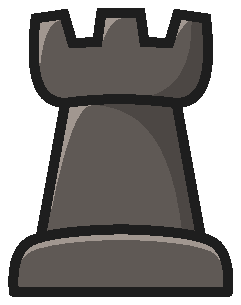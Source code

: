 % Converted from PostScript(TM) to MetaPost by pstoedit
% MetaPost backend contributed by Scott Pakin <scott+ps2ed_AT_pakin.org>
% pstoedit is Copyright (C) 1993 - 2020 Wolfgang Glunz <wglunz35_AT_pstoedit.net>

% Generate structured PostScript
prologues := 1;

% Display a given string with its *baseline* at a given location
% and with a given rotation angle
vardef showtext(expr origin)(expr angle)(expr string) =
  draw string infont defaultfont scaled defaultscale
    rotated angle shifted origin;
enddef;


color _chess_black,_chess_white;
_chess_black:=(0.372549,0.349020,0.333333);


beginfig(1);
drawoptions (withcolor _chess_black);
linecap := butt;
linejoin := mitered;
fill (40.203098,114.344002)..controls (37.203098,89.496101) and (43.332001,84.082001)..(50.828098,83.867203)
	--(41.429699,32.390598)--(100.296997,32.390598)--(90.898399,83.867203)
	..controls (98.398399,84.078102) and (104.527000,89.496101)..(101.523003,114.344002)
	--(91.300797,115.844002)--(88.257797,105.515999)--(79.351601,105.796997)
	--(77.871101,116.441002)--(63.855499,116.441002)--(62.378899,105.796997)
	--(53.468800,105.515999)--(50.429699,115.844002)--cycle;

drawoptions (withcolor 0.8*_chess_black);
pickup pencircle scaled 0.000000bp;
fill (50.832001,83.867203)..controls (70.187500,83.867203) and (88.015602,82.710899)..(93.203102,36.886700)
	--(99.777298,35.792999)--(90.898399,82.367203)..controls (90.812500,83.234398) and (73.644501,87.527298)..(50.828098,83.867203)
	--cycle;
drawoptions (withcolor 1.7*_chess_black);
fill (41.886700,112.762001)--(48.339802,113.578003)..controls (42.917999,112.691002) and (41.785198,98.562500)..(41.785198,98.562500)
	..controls (41.109402,99.062500) and (41.250000,112.460999)..(41.886700,112.762001)
	--cycle;
fill (71.648399,114.660004)..controls (66.976601,114.660004) and (64.507797,106.875000)..(64.507797,106.875000)
	--(65.464798,114.605003)--cycle;
fill (92.609398,113.910004)--(95.257797,113.573997)..controls (93.035202,112.152000) and (90.750000,107.933998)..(90.750000,107.933998)
	--cycle;
fill (52.363300,82.304703)--(59.789101,83.136703)..controls (52.363300,82.304703) and (45.910198,46.136700)..(45.882801,45.964802)
	--cycle;

drawoptions (withcolor 0.8*_chess_black);
fill (96.414101,115.089996)..controls (97.425797,97.050797) and (90.886703,85.039101)..(73.621101,85.226601)
	--(87.164101,83.628899)..controls (108.487999,82.753899) and (101.625000,114.258003)..(101.527000,114.339996)
	--cycle;
drawoptions (withcolor (0.117647,0.117647,0.117647));
pickup pencircle scaled 3.401580bp;
draw (50.832001,83.867203)..controls (64.738297,85.964798) and (77.984398,85.503899)..(90.902298,83.867203);
draw (40.203098,114.344002)..controls (37.203098,89.496101) and (43.332001,84.082001)..(50.828098,83.867203)
	--(41.429699,32.390598)--(100.296997,32.390598)--(90.898399,83.867203)
	..controls (98.398399,84.078102) and (104.527000,89.496101)..(101.523003,114.344002)
	--(91.300797,115.844002)--(88.257797,105.515999)--(79.351601,105.796997)
	--(77.871101,116.441002)--(63.855499,116.441002)--(62.378899,105.796997)
	--(53.468800,105.515999)--(50.429699,115.844002)--cycle;

	drawoptions (withcolor _chess_black);
linejoin := rounded;
fill (70.867203,38.386700)..controls (70.867203,38.386700) and (44.984402,38.253899)..(37.726601,33.796902)
	..controls (32.828098,30.792999) and (31.675800,23.449200)..(32.339802,15.875000)
	--(109.390999,15.875000)..controls (110.058998,23.453100) and (108.902000,30.792999)..(104.008003,33.796902)
	..controls (96.750000,38.253899) and (70.867203,38.386700)..(70.867203,38.386700)
	--cycle;
drawoptions (withcolor 1.7*_chess_black);
pickup pencircle scaled 0.000000bp;
fill (70.867203,36.433601)..controls (70.867203,36.433601) and (46.171902,36.828098)..(37.917999,31.710899)
	..controls (36.867199,31.062500) and (35.933601,29.335899)..(35.214802,27.773399)
	..controls (35.953098,28.710899) and (36.636700,29.507799)..(37.726601,30.179701)
	..controls (44.980499,34.632801) and (70.867203,34.769501)..(70.867203,34.769501)
	..controls (70.867203,34.769501) and (96.750000,34.632801)..(104.008003,30.179701)
	..controls (105.116997,29.503901) and (105.688004,28.671900)..(106.433998,27.710899)
	..controls (106.508003,27.925800) and (105.277000,31.000000)..(103.191002,32.242199)
	..controls (95.382797,36.464802) and (70.867203,36.433601)..(70.867203,36.433601)
	--cycle;
drawoptions (withcolor (0.117647,0.117647,0.117647));
pickup pencircle scaled 3.401580bp;
draw (70.867203,38.386700)..controls (70.867203,38.386700) and (44.984402,38.253899)..(37.726601,33.796902)
	..controls (32.828098,30.792999) and (31.675800,23.449200)..(32.339802,15.875000)
	--(109.390999,15.875000)..controls (110.058998,23.453100) and (108.902000,30.792999)..(104.008003,33.796902)
	..controls (96.750000,38.253899) and (70.867203,38.386700)..(70.867203,38.386700)
	--cycle;
endfig;
end

